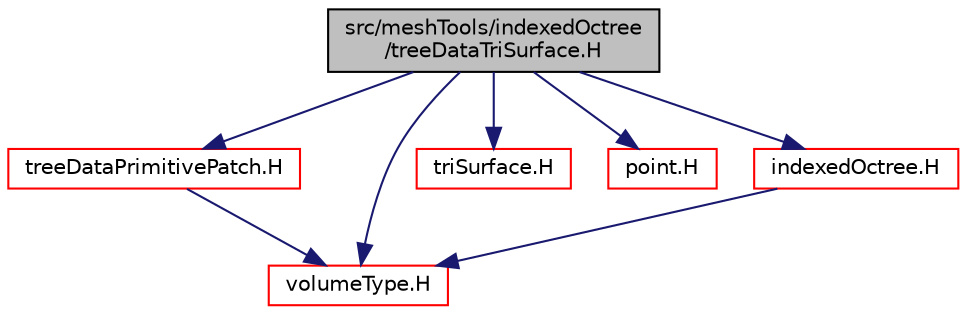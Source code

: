 digraph "src/meshTools/indexedOctree/treeDataTriSurface.H"
{
  bgcolor="transparent";
  edge [fontname="Helvetica",fontsize="10",labelfontname="Helvetica",labelfontsize="10"];
  node [fontname="Helvetica",fontsize="10",shape=record];
  Node1 [label="src/meshTools/indexedOctree\l/treeDataTriSurface.H",height=0.2,width=0.4,color="black", fillcolor="grey75", style="filled", fontcolor="black"];
  Node1 -> Node2 [color="midnightblue",fontsize="10",style="solid",fontname="Helvetica"];
  Node2 [label="treeDataPrimitivePatch.H",height=0.2,width=0.4,color="red",URL="$a07269.html"];
  Node2 -> Node3 [color="midnightblue",fontsize="10",style="solid",fontname="Helvetica"];
  Node3 [label="volumeType.H",height=0.2,width=0.4,color="red",URL="$a07549.html"];
  Node1 -> Node4 [color="midnightblue",fontsize="10",style="solid",fontname="Helvetica"];
  Node4 [label="triSurface.H",height=0.2,width=0.4,color="red",URL="$a10489.html"];
  Node1 -> Node5 [color="midnightblue",fontsize="10",style="solid",fontname="Helvetica"];
  Node5 [label="point.H",height=0.2,width=0.4,color="red",URL="$a08774.html"];
  Node1 -> Node6 [color="midnightblue",fontsize="10",style="solid",fontname="Helvetica"];
  Node6 [label="indexedOctree.H",height=0.2,width=0.4,color="red",URL="$a07543.html"];
  Node6 -> Node3 [color="midnightblue",fontsize="10",style="solid",fontname="Helvetica"];
  Node1 -> Node3 [color="midnightblue",fontsize="10",style="solid",fontname="Helvetica"];
}
